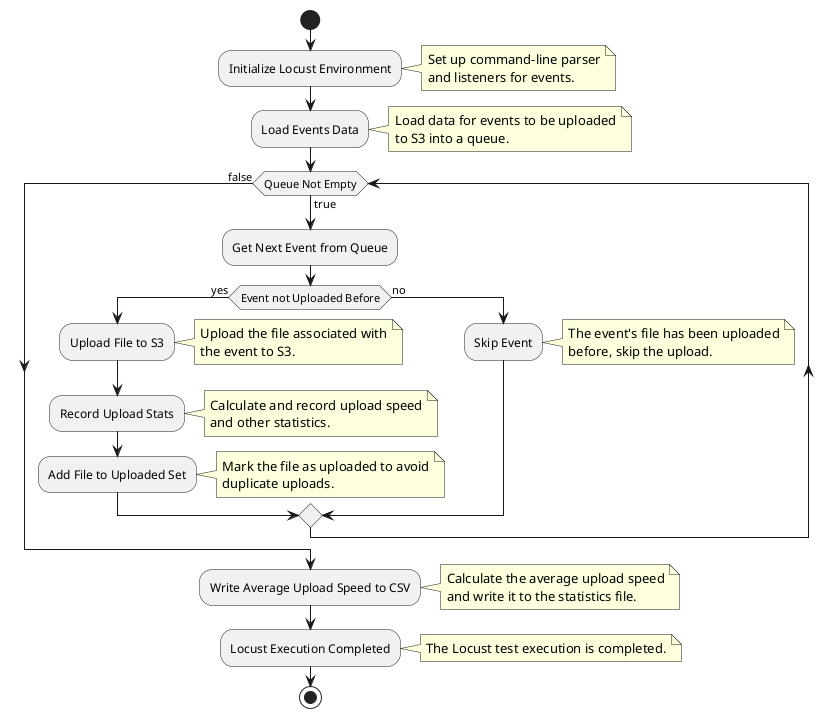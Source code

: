 @startuml

start

:Initialize Locust Environment;
note right: Set up command-line parser\nand listeners for events.

:Load Events Data;
note right: Load data for events to be uploaded\nto S3 into a queue.

while (Queue Not Empty) is (true)
  :Get Next Event from Queue;
  if (Event not Uploaded Before) then (yes)
    :Upload File to S3;
    note right: Upload the file associated with\nthe event to S3.

    :Record Upload Stats;
    note right: Calculate and record upload speed\nand other statistics.

    :Add File to Uploaded Set;
    note right: Mark the file as uploaded to avoid\nduplicate uploads.
  else (no)
    :Skip Event;
    note right: The event's file has been uploaded\nbefore, skip the upload.
  endif
endwhile (false)

:Write Average Upload Speed to CSV;
note right: Calculate the average upload speed\nand write it to the statistics file.

:Locust Execution Completed;
note right: The Locust test execution is completed.

stop

@enduml
